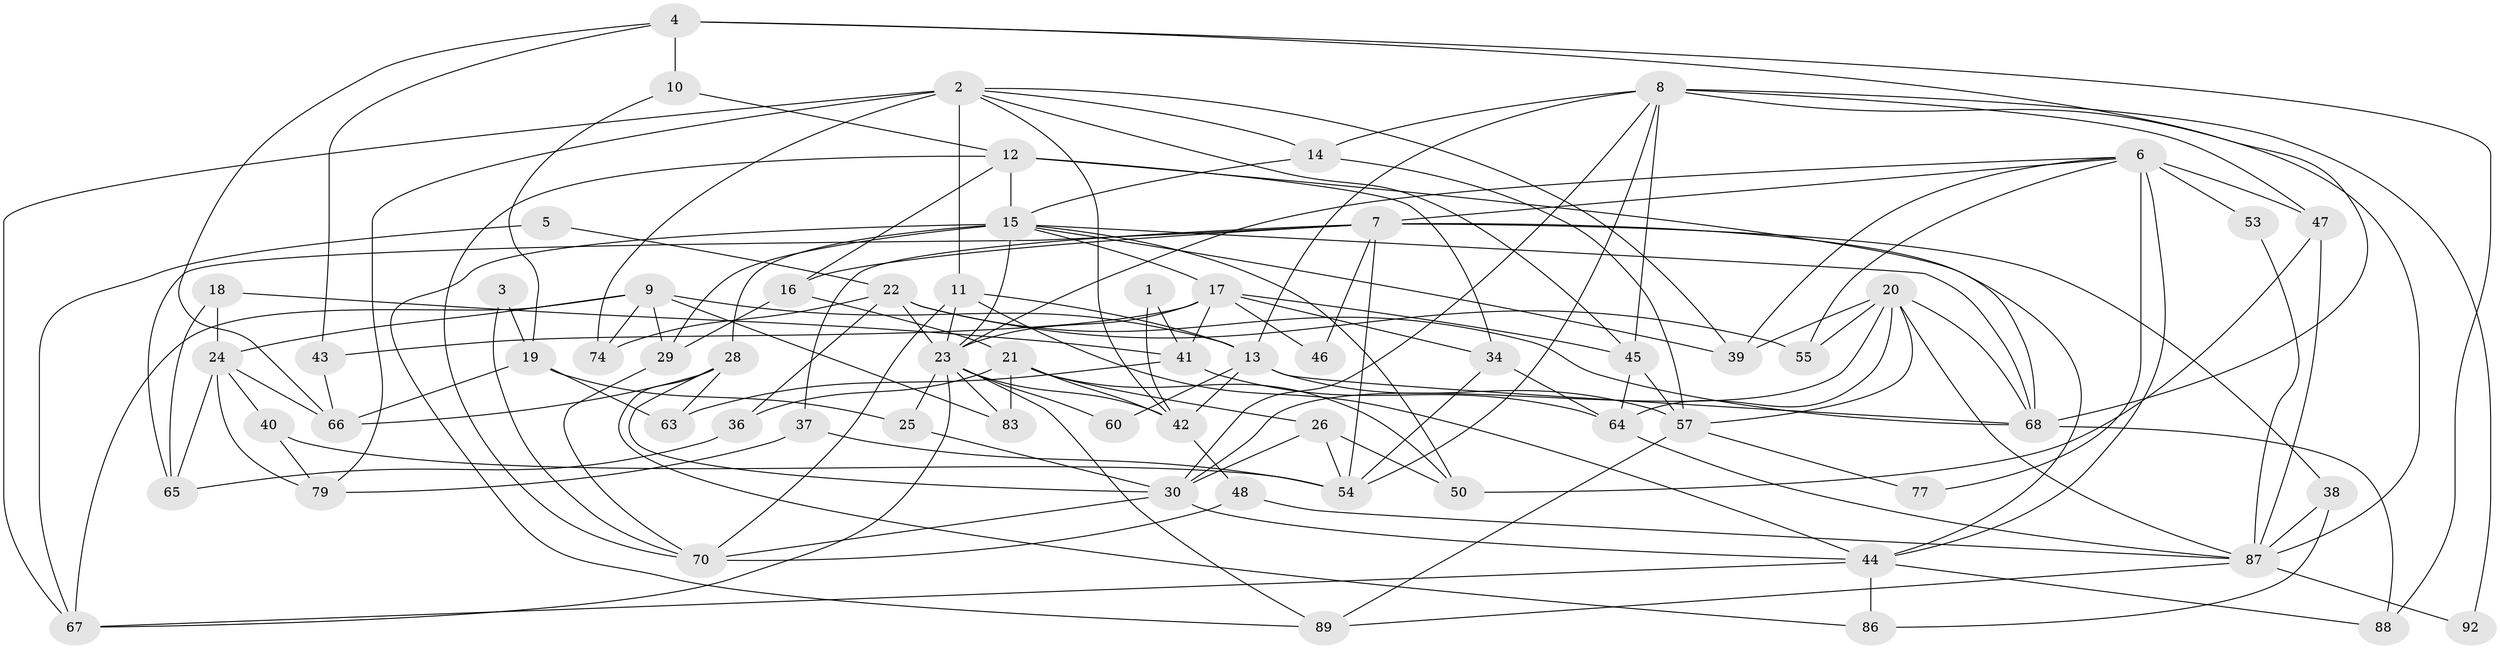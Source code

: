 // Generated by graph-tools (version 1.1) at 2025/52/02/27/25 19:52:06]
// undirected, 65 vertices, 154 edges
graph export_dot {
graph [start="1"]
  node [color=gray90,style=filled];
  1;
  2 [super="+27"];
  3;
  4;
  5;
  6 [super="+56"];
  7 [super="+81"];
  8 [super="+59"];
  9 [super="+62"];
  10;
  11 [super="+61"];
  12 [super="+33"];
  13 [super="+69"];
  14 [super="+35"];
  15 [super="+52"];
  16;
  17 [super="+49"];
  18;
  19 [super="+31"];
  20 [super="+85"];
  21;
  22 [super="+73"];
  23 [super="+78"];
  24;
  25;
  26;
  28 [super="+32"];
  29;
  30 [super="+94"];
  34;
  36;
  37;
  38;
  39 [super="+82"];
  40;
  41 [super="+93"];
  42 [super="+51"];
  43;
  44 [super="+84"];
  45;
  46;
  47 [super="+90"];
  48;
  50;
  53;
  54 [super="+58"];
  55;
  57;
  60;
  63;
  64 [super="+71"];
  65 [super="+75"];
  66;
  67 [super="+76"];
  68 [super="+72"];
  70 [super="+80"];
  74;
  77;
  79;
  83;
  86;
  87 [super="+91"];
  88;
  89;
  92;
  1 -- 41;
  1 -- 42;
  2 -- 11;
  2 -- 74;
  2 -- 79;
  2 -- 14;
  2 -- 67 [weight=2];
  2 -- 39;
  2 -- 45;
  2 -- 42;
  3 -- 70;
  3 -- 19;
  4 -- 66;
  4 -- 10;
  4 -- 43;
  4 -- 88;
  4 -- 68;
  5 -- 67;
  5 -- 22;
  6 -- 7;
  6 -- 39;
  6 -- 53;
  6 -- 77;
  6 -- 23;
  6 -- 55;
  6 -- 47 [weight=2];
  6 -- 44;
  7 -- 44;
  7 -- 38;
  7 -- 46;
  7 -- 54;
  7 -- 16;
  7 -- 37;
  7 -- 65;
  8 -- 54;
  8 -- 47;
  8 -- 92;
  8 -- 14;
  8 -- 30;
  8 -- 45;
  8 -- 13;
  8 -- 87 [weight=2];
  9 -- 74;
  9 -- 24;
  9 -- 83;
  9 -- 29;
  9 -- 13;
  9 -- 67;
  10 -- 12;
  10 -- 19;
  11 -- 70;
  11 -- 23;
  11 -- 44;
  11 -- 13;
  12 -- 70;
  12 -- 15;
  12 -- 16;
  12 -- 34;
  12 -- 68;
  13 -- 60;
  13 -- 68;
  13 -- 57;
  13 -- 42;
  14 -- 57;
  14 -- 15;
  15 -- 68;
  15 -- 50;
  15 -- 23;
  15 -- 89;
  15 -- 29;
  15 -- 39;
  15 -- 17;
  15 -- 28;
  16 -- 29;
  16 -- 21;
  17 -- 43;
  17 -- 45;
  17 -- 23;
  17 -- 34;
  17 -- 41;
  17 -- 46;
  18 -- 24;
  18 -- 65;
  18 -- 41;
  19 -- 25;
  19 -- 63 [weight=2];
  19 -- 66;
  20 -- 57;
  20 -- 55;
  20 -- 87;
  20 -- 30;
  20 -- 64;
  20 -- 39;
  20 -- 68;
  21 -- 50;
  21 -- 26;
  21 -- 36;
  21 -- 42;
  21 -- 83;
  22 -- 55;
  22 -- 36;
  22 -- 68;
  22 -- 23;
  22 -- 74;
  23 -- 89;
  23 -- 83;
  23 -- 42;
  23 -- 60;
  23 -- 25;
  23 -- 67;
  24 -- 40;
  24 -- 66;
  24 -- 79;
  24 -- 65;
  25 -- 30;
  26 -- 54;
  26 -- 30;
  26 -- 50;
  28 -- 86;
  28 -- 30;
  28 -- 66;
  28 -- 63;
  29 -- 70;
  30 -- 70;
  30 -- 44;
  34 -- 54;
  34 -- 64;
  36 -- 65;
  37 -- 79;
  37 -- 54;
  38 -- 87;
  38 -- 86;
  40 -- 79;
  40 -- 54;
  41 -- 63;
  41 -- 64;
  42 -- 48;
  43 -- 66;
  44 -- 86;
  44 -- 67;
  44 -- 88;
  45 -- 57;
  45 -- 64;
  47 -- 87;
  47 -- 50;
  48 -- 87;
  48 -- 70;
  53 -- 87;
  57 -- 89;
  57 -- 77;
  64 -- 87;
  68 -- 88;
  87 -- 89;
  87 -- 92;
}
